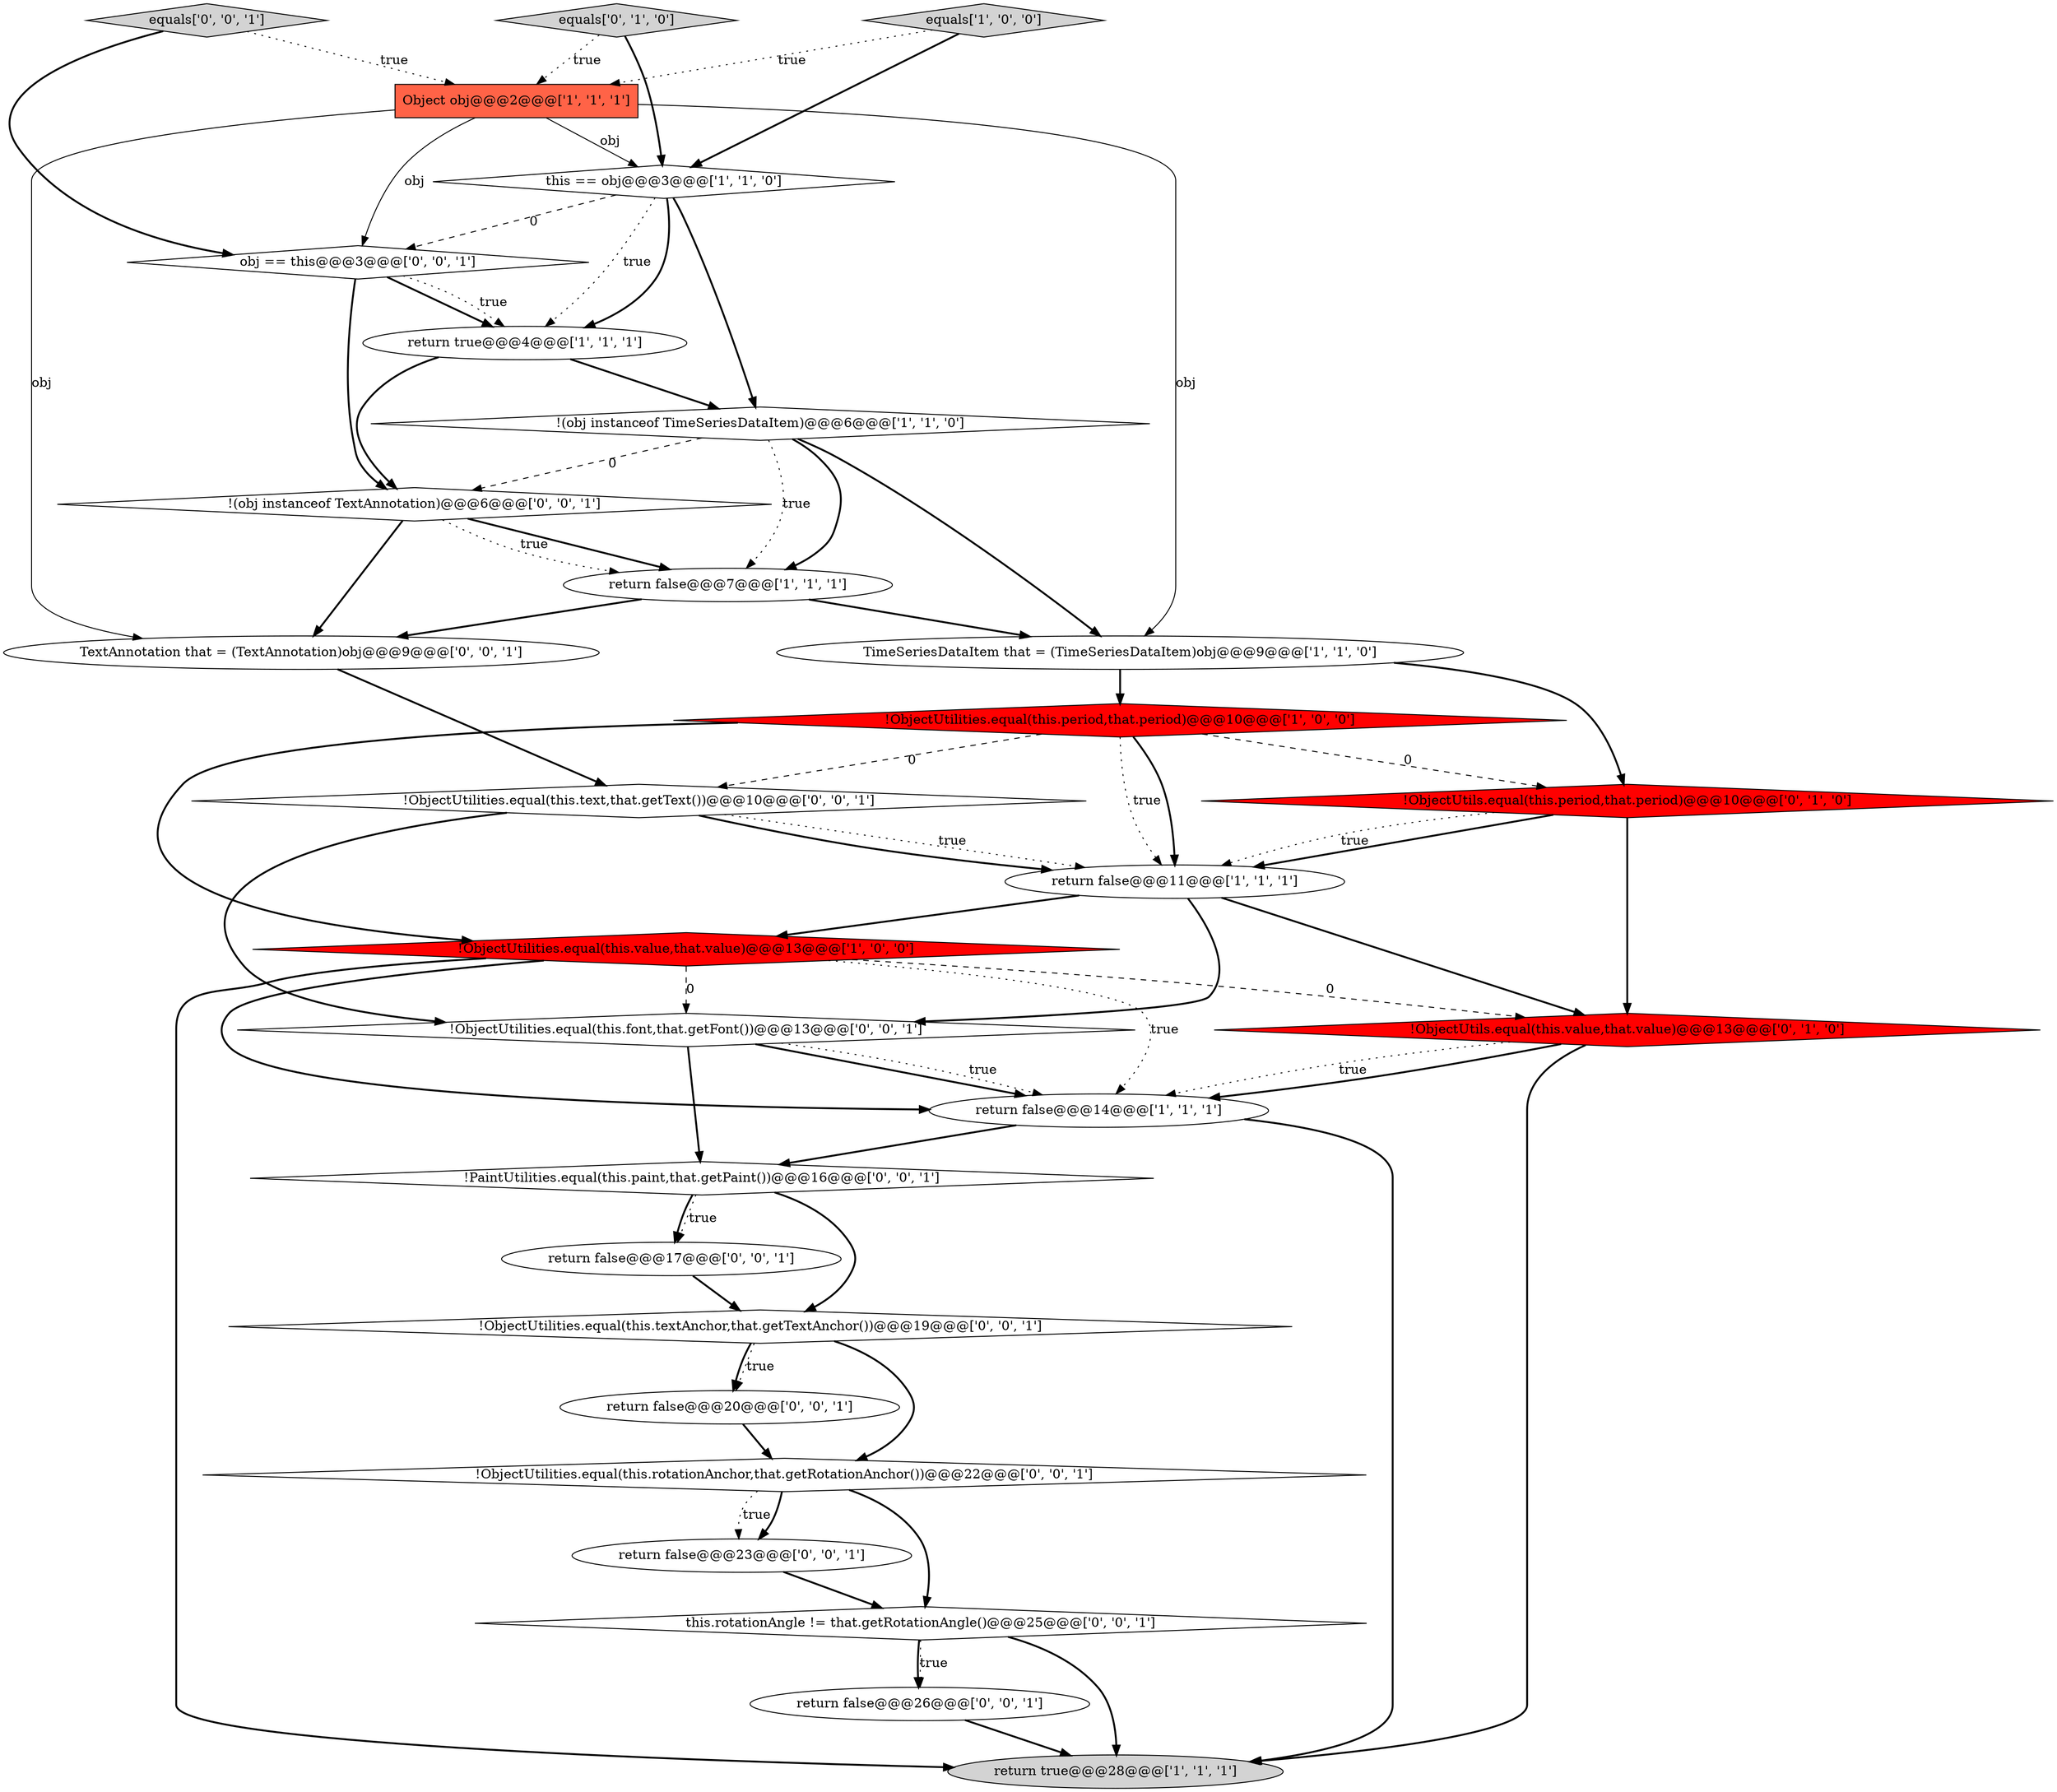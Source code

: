 digraph {
21 [style = filled, label = "!ObjectUtilities.equal(this.textAnchor,that.getTextAnchor())@@@19@@@['0', '0', '1']", fillcolor = white, shape = diamond image = "AAA0AAABBB3BBB"];
27 [style = filled, label = "!ObjectUtilities.equal(this.rotationAnchor,that.getRotationAnchor())@@@22@@@['0', '0', '1']", fillcolor = white, shape = diamond image = "AAA0AAABBB3BBB"];
6 [style = filled, label = "return false@@@7@@@['1', '1', '1']", fillcolor = white, shape = ellipse image = "AAA0AAABBB1BBB"];
8 [style = filled, label = "equals['1', '0', '0']", fillcolor = lightgray, shape = diamond image = "AAA0AAABBB1BBB"];
4 [style = filled, label = "return true@@@28@@@['1', '1', '1']", fillcolor = lightgray, shape = ellipse image = "AAA0AAABBB1BBB"];
3 [style = filled, label = "TimeSeriesDataItem that = (TimeSeriesDataItem)obj@@@9@@@['1', '1', '0']", fillcolor = white, shape = ellipse image = "AAA0AAABBB1BBB"];
23 [style = filled, label = "TextAnnotation that = (TextAnnotation)obj@@@9@@@['0', '0', '1']", fillcolor = white, shape = ellipse image = "AAA0AAABBB3BBB"];
18 [style = filled, label = "!ObjectUtilities.equal(this.text,that.getText())@@@10@@@['0', '0', '1']", fillcolor = white, shape = diamond image = "AAA0AAABBB3BBB"];
20 [style = filled, label = "obj == this@@@3@@@['0', '0', '1']", fillcolor = white, shape = diamond image = "AAA0AAABBB3BBB"];
24 [style = filled, label = "!PaintUtilities.equal(this.paint,that.getPaint())@@@16@@@['0', '0', '1']", fillcolor = white, shape = diamond image = "AAA0AAABBB3BBB"];
1 [style = filled, label = "!ObjectUtilities.equal(this.value,that.value)@@@13@@@['1', '0', '0']", fillcolor = red, shape = diamond image = "AAA1AAABBB1BBB"];
5 [style = filled, label = "Object obj@@@2@@@['1', '1', '1']", fillcolor = tomato, shape = box image = "AAA0AAABBB1BBB"];
28 [style = filled, label = "!(obj instanceof TextAnnotation)@@@6@@@['0', '0', '1']", fillcolor = white, shape = diamond image = "AAA0AAABBB3BBB"];
7 [style = filled, label = "return false@@@14@@@['1', '1', '1']", fillcolor = white, shape = ellipse image = "AAA0AAABBB1BBB"];
19 [style = filled, label = "equals['0', '0', '1']", fillcolor = lightgray, shape = diamond image = "AAA0AAABBB3BBB"];
10 [style = filled, label = "this == obj@@@3@@@['1', '1', '0']", fillcolor = white, shape = diamond image = "AAA0AAABBB1BBB"];
14 [style = filled, label = "equals['0', '1', '0']", fillcolor = lightgray, shape = diamond image = "AAA0AAABBB2BBB"];
22 [style = filled, label = "return false@@@17@@@['0', '0', '1']", fillcolor = white, shape = ellipse image = "AAA0AAABBB3BBB"];
11 [style = filled, label = "!ObjectUtilities.equal(this.period,that.period)@@@10@@@['1', '0', '0']", fillcolor = red, shape = diamond image = "AAA1AAABBB1BBB"];
12 [style = filled, label = "!ObjectUtils.equal(this.value,that.value)@@@13@@@['0', '1', '0']", fillcolor = red, shape = diamond image = "AAA1AAABBB2BBB"];
9 [style = filled, label = "return false@@@11@@@['1', '1', '1']", fillcolor = white, shape = ellipse image = "AAA0AAABBB1BBB"];
25 [style = filled, label = "this.rotationAngle != that.getRotationAngle()@@@25@@@['0', '0', '1']", fillcolor = white, shape = diamond image = "AAA0AAABBB3BBB"];
16 [style = filled, label = "return false@@@20@@@['0', '0', '1']", fillcolor = white, shape = ellipse image = "AAA0AAABBB3BBB"];
15 [style = filled, label = "return false@@@23@@@['0', '0', '1']", fillcolor = white, shape = ellipse image = "AAA0AAABBB3BBB"];
2 [style = filled, label = "return true@@@4@@@['1', '1', '1']", fillcolor = white, shape = ellipse image = "AAA0AAABBB1BBB"];
17 [style = filled, label = "!ObjectUtilities.equal(this.font,that.getFont())@@@13@@@['0', '0', '1']", fillcolor = white, shape = diamond image = "AAA0AAABBB3BBB"];
13 [style = filled, label = "!ObjectUtils.equal(this.period,that.period)@@@10@@@['0', '1', '0']", fillcolor = red, shape = diamond image = "AAA1AAABBB2BBB"];
26 [style = filled, label = "return false@@@26@@@['0', '0', '1']", fillcolor = white, shape = ellipse image = "AAA0AAABBB3BBB"];
0 [style = filled, label = "!(obj instanceof TimeSeriesDataItem)@@@6@@@['1', '1', '0']", fillcolor = white, shape = diamond image = "AAA0AAABBB1BBB"];
0->3 [style = bold, label=""];
6->3 [style = bold, label=""];
8->10 [style = bold, label=""];
1->4 [style = bold, label=""];
28->6 [style = bold, label=""];
16->27 [style = bold, label=""];
21->27 [style = bold, label=""];
0->6 [style = bold, label=""];
11->1 [style = bold, label=""];
15->25 [style = bold, label=""];
6->23 [style = bold, label=""];
5->10 [style = solid, label="obj"];
19->20 [style = bold, label=""];
20->28 [style = bold, label=""];
3->11 [style = bold, label=""];
22->21 [style = bold, label=""];
18->17 [style = bold, label=""];
14->10 [style = bold, label=""];
25->4 [style = bold, label=""];
9->17 [style = bold, label=""];
11->9 [style = dotted, label="true"];
5->20 [style = solid, label="obj"];
7->4 [style = bold, label=""];
27->15 [style = dotted, label="true"];
0->6 [style = dotted, label="true"];
11->9 [style = bold, label=""];
24->22 [style = bold, label=""];
1->7 [style = bold, label=""];
26->4 [style = bold, label=""];
0->28 [style = dashed, label="0"];
12->7 [style = bold, label=""];
27->15 [style = bold, label=""];
5->23 [style = solid, label="obj"];
28->6 [style = dotted, label="true"];
1->7 [style = dotted, label="true"];
20->2 [style = bold, label=""];
17->7 [style = bold, label=""];
1->12 [style = dashed, label="0"];
7->24 [style = bold, label=""];
11->13 [style = dashed, label="0"];
2->0 [style = bold, label=""];
17->24 [style = bold, label=""];
14->5 [style = dotted, label="true"];
13->12 [style = bold, label=""];
1->17 [style = dashed, label="0"];
12->4 [style = bold, label=""];
24->21 [style = bold, label=""];
10->2 [style = dotted, label="true"];
5->3 [style = solid, label="obj"];
8->5 [style = dotted, label="true"];
28->23 [style = bold, label=""];
24->22 [style = dotted, label="true"];
11->18 [style = dashed, label="0"];
18->9 [style = dotted, label="true"];
10->0 [style = bold, label=""];
25->26 [style = bold, label=""];
18->9 [style = bold, label=""];
19->5 [style = dotted, label="true"];
3->13 [style = bold, label=""];
21->16 [style = bold, label=""];
20->2 [style = dotted, label="true"];
10->20 [style = dashed, label="0"];
17->7 [style = dotted, label="true"];
10->2 [style = bold, label=""];
13->9 [style = bold, label=""];
9->12 [style = bold, label=""];
21->16 [style = dotted, label="true"];
9->1 [style = bold, label=""];
12->7 [style = dotted, label="true"];
2->28 [style = bold, label=""];
27->25 [style = bold, label=""];
25->26 [style = dotted, label="true"];
23->18 [style = bold, label=""];
13->9 [style = dotted, label="true"];
}
